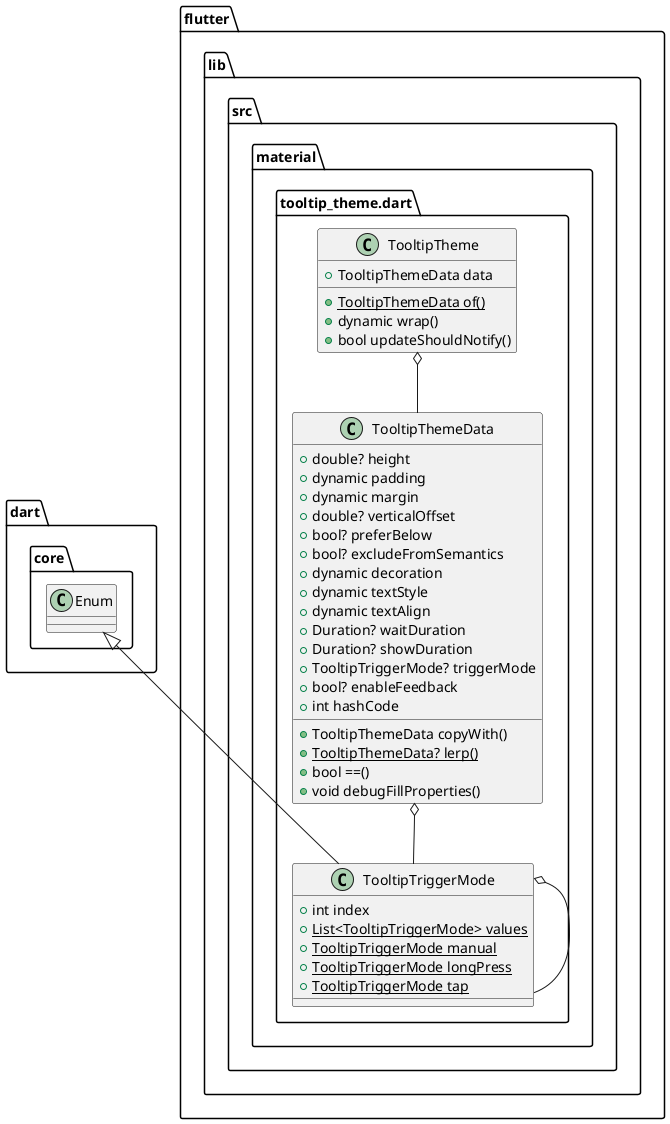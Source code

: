 @startuml
set namespaceSeparator ::

class "flutter::lib::src::material::tooltip_theme.dart::TooltipThemeData" {
  +double? height
  +dynamic padding
  +dynamic margin
  +double? verticalOffset
  +bool? preferBelow
  +bool? excludeFromSemantics
  +dynamic decoration
  +dynamic textStyle
  +dynamic textAlign
  +Duration? waitDuration
  +Duration? showDuration
  +TooltipTriggerMode? triggerMode
  +bool? enableFeedback
  +int hashCode
  +TooltipThemeData copyWith()
  {static} +TooltipThemeData? lerp()
  +bool ==()
  +void debugFillProperties()
}

"flutter::lib::src::material::tooltip_theme.dart::TooltipThemeData" o-- "flutter::lib::src::material::tooltip_theme.dart::TooltipTriggerMode"

class "flutter::lib::src::material::tooltip_theme.dart::TooltipTheme" {
  +TooltipThemeData data
  {static} +TooltipThemeData of()
  +dynamic wrap()
  +bool updateShouldNotify()
}

"flutter::lib::src::material::tooltip_theme.dart::TooltipTheme" o-- "flutter::lib::src::material::tooltip_theme.dart::TooltipThemeData"

class "flutter::lib::src::material::tooltip_theme.dart::TooltipTriggerMode" {
  +int index
  {static} +List<TooltipTriggerMode> values
  {static} +TooltipTriggerMode manual
  {static} +TooltipTriggerMode longPress
  {static} +TooltipTriggerMode tap
}

"flutter::lib::src::material::tooltip_theme.dart::TooltipTriggerMode" o-- "flutter::lib::src::material::tooltip_theme.dart::TooltipTriggerMode"
"dart::core::Enum" <|-- "flutter::lib::src::material::tooltip_theme.dart::TooltipTriggerMode"


@enduml